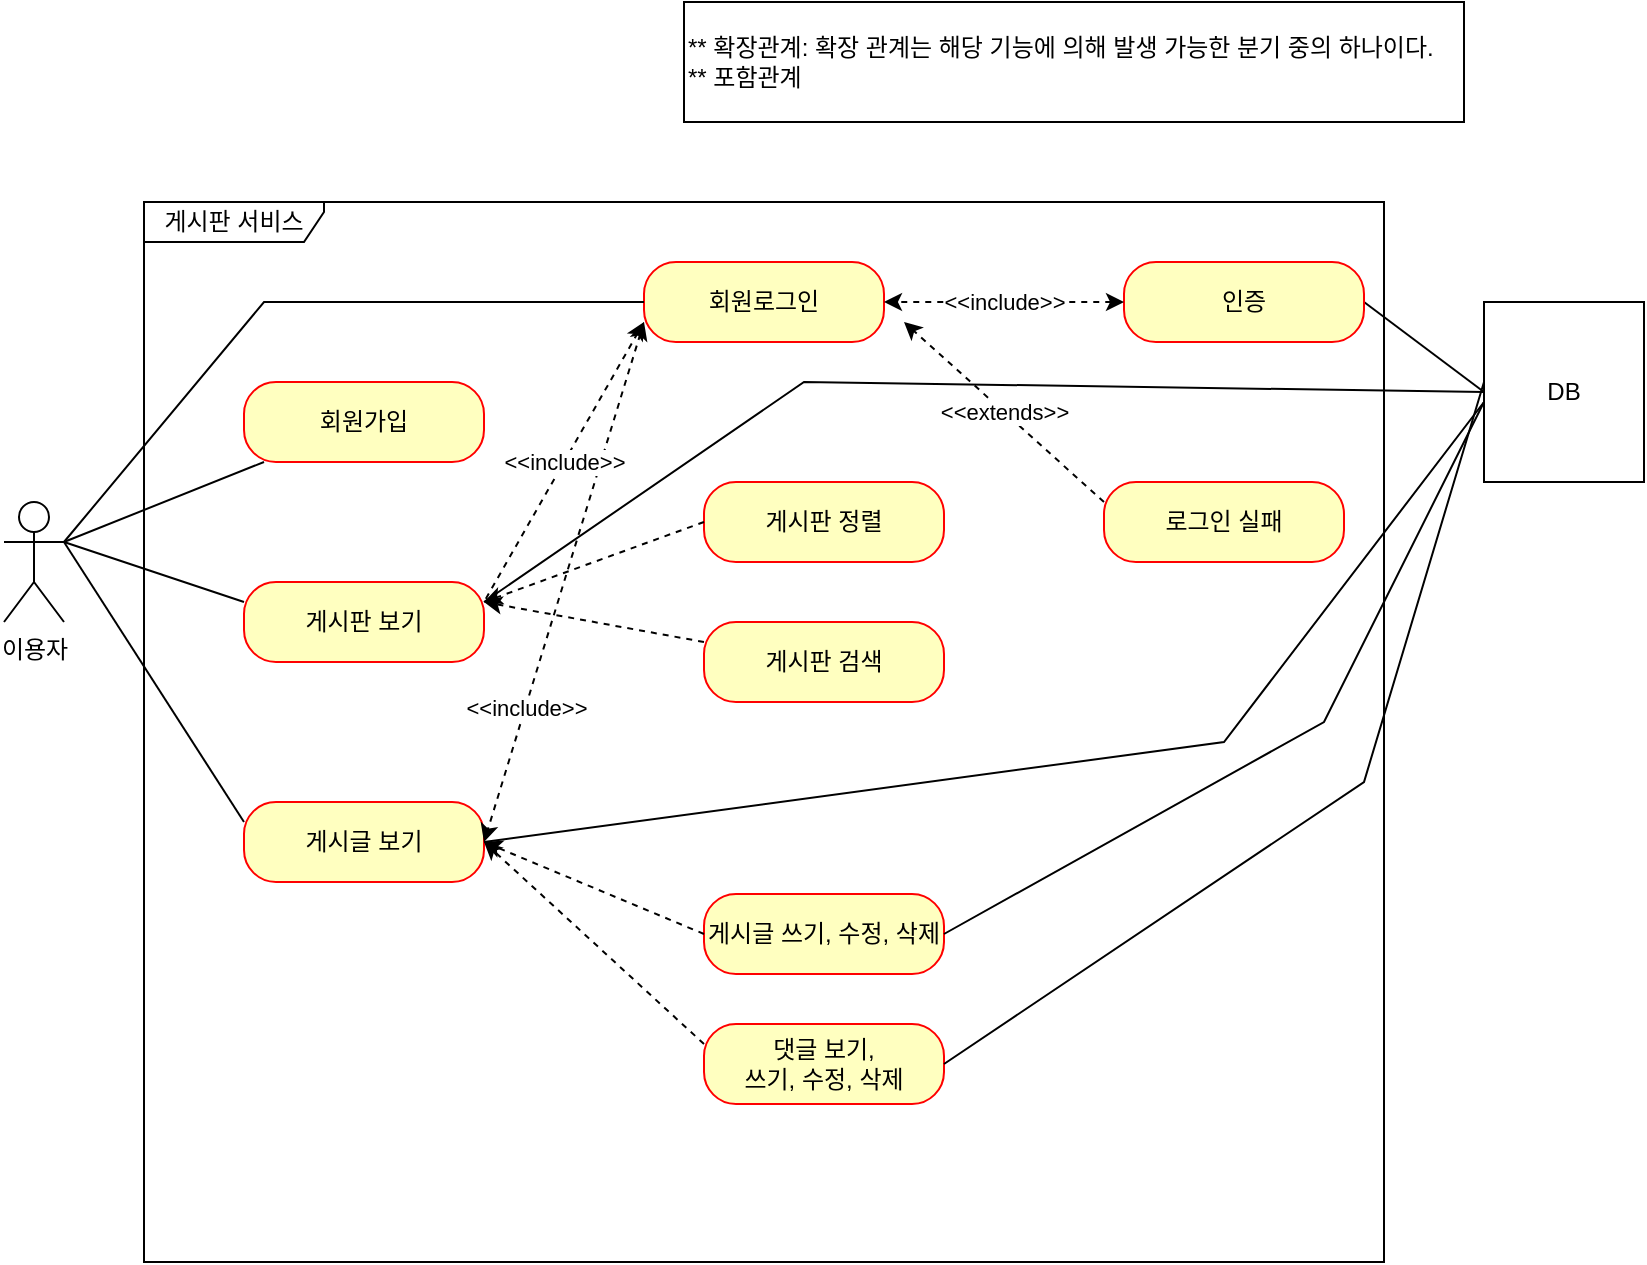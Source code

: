 <mxfile version="23.1.1" type="github">
  <diagram name="페이지-1" id="Ue3QgiZELW-bqDxXKRT1">
    <mxGraphModel dx="954" dy="1809" grid="1" gridSize="10" guides="1" tooltips="1" connect="1" arrows="1" fold="1" page="1" pageScale="1" pageWidth="827" pageHeight="1169" math="0" shadow="0">
      <root>
        <mxCell id="0" />
        <mxCell id="1" parent="0" />
        <mxCell id="ezSsMBa1WcPyir-2GSXN-1" value="이용자&lt;br&gt;" style="shape=umlActor;verticalLabelPosition=bottom;verticalAlign=top;html=1;" vertex="1" parent="1">
          <mxGeometry x="100" y="200" width="30" height="60" as="geometry" />
        </mxCell>
        <mxCell id="ezSsMBa1WcPyir-2GSXN-3" value="게시판 서비스" style="shape=umlFrame;whiteSpace=wrap;html=1;pointerEvents=0;width=90;height=20;" vertex="1" parent="1">
          <mxGeometry x="170" y="50" width="620" height="530" as="geometry" />
        </mxCell>
        <mxCell id="ezSsMBa1WcPyir-2GSXN-4" value="게시판 보기" style="rounded=1;whiteSpace=wrap;html=1;arcSize=40;fontColor=#000000;fillColor=#ffffc0;strokeColor=#ff0000;" vertex="1" parent="1">
          <mxGeometry x="220" y="240" width="120" height="40" as="geometry" />
        </mxCell>
        <mxCell id="ezSsMBa1WcPyir-2GSXN-18" style="rounded=0;orthogonalLoop=1;jettySize=auto;html=1;strokeColor=default;startArrow=none;startFill=0;endArrow=none;endFill=0;" edge="1" parent="1" source="ezSsMBa1WcPyir-2GSXN-6">
          <mxGeometry relative="1" as="geometry">
            <mxPoint x="130" y="220" as="targetPoint" />
          </mxGeometry>
        </mxCell>
        <mxCell id="ezSsMBa1WcPyir-2GSXN-6" value="회원가입" style="rounded=1;whiteSpace=wrap;html=1;arcSize=40;fontColor=#000000;fillColor=#ffffc0;strokeColor=#ff0000;" vertex="1" parent="1">
          <mxGeometry x="220" y="140" width="120" height="40" as="geometry" />
        </mxCell>
        <mxCell id="ezSsMBa1WcPyir-2GSXN-7" value="게시글 보기" style="rounded=1;whiteSpace=wrap;html=1;arcSize=40;fontColor=#000000;fillColor=#ffffc0;strokeColor=#ff0000;" vertex="1" parent="1">
          <mxGeometry x="220" y="350" width="120" height="40" as="geometry" />
        </mxCell>
        <mxCell id="ezSsMBa1WcPyir-2GSXN-10" value="회원로그인" style="rounded=1;whiteSpace=wrap;html=1;arcSize=40;fontColor=#000000;fillColor=#ffffc0;strokeColor=#ff0000;" vertex="1" parent="1">
          <mxGeometry x="420" y="80" width="120" height="40" as="geometry" />
        </mxCell>
        <mxCell id="ezSsMBa1WcPyir-2GSXN-11" value="로그인 실패" style="rounded=1;whiteSpace=wrap;html=1;arcSize=40;fontColor=#000000;fillColor=#ffffc0;strokeColor=#ff0000;" vertex="1" parent="1">
          <mxGeometry x="650" y="190" width="120" height="40" as="geometry" />
        </mxCell>
        <mxCell id="ezSsMBa1WcPyir-2GSXN-44" style="rounded=0;orthogonalLoop=1;jettySize=auto;html=1;exitX=1;exitY=0.5;exitDx=0;exitDy=0;entryX=0;entryY=0.5;entryDx=0;entryDy=0;endArrow=none;endFill=0;" edge="1" parent="1" source="ezSsMBa1WcPyir-2GSXN-12" target="ezSsMBa1WcPyir-2GSXN-41">
          <mxGeometry relative="1" as="geometry" />
        </mxCell>
        <mxCell id="ezSsMBa1WcPyir-2GSXN-12" value="인증" style="rounded=1;whiteSpace=wrap;html=1;arcSize=40;fontColor=#000000;fillColor=#ffffc0;strokeColor=#ff0000;" vertex="1" parent="1">
          <mxGeometry x="660" y="80" width="120" height="40" as="geometry" />
        </mxCell>
        <mxCell id="ezSsMBa1WcPyir-2GSXN-13" value="게시판 정렬" style="rounded=1;whiteSpace=wrap;html=1;arcSize=40;fontColor=#000000;fillColor=#ffffc0;strokeColor=#ff0000;" vertex="1" parent="1">
          <mxGeometry x="450" y="190" width="120" height="40" as="geometry" />
        </mxCell>
        <mxCell id="ezSsMBa1WcPyir-2GSXN-14" value="게시판 검색" style="rounded=1;whiteSpace=wrap;html=1;arcSize=40;fontColor=#000000;fillColor=#ffffc0;strokeColor=#ff0000;" vertex="1" parent="1">
          <mxGeometry x="450" y="260" width="120" height="40" as="geometry" />
        </mxCell>
        <mxCell id="ezSsMBa1WcPyir-2GSXN-15" value="게시글 쓰기, 수정, 삭제" style="rounded=1;whiteSpace=wrap;html=1;arcSize=40;fontColor=#000000;fillColor=#ffffc0;strokeColor=#ff0000;" vertex="1" parent="1">
          <mxGeometry x="450" y="396" width="120" height="40" as="geometry" />
        </mxCell>
        <mxCell id="ezSsMBa1WcPyir-2GSXN-16" value="댓글 보기, &lt;br&gt;쓰기, 수정, 삭제" style="rounded=1;whiteSpace=wrap;html=1;arcSize=40;fontColor=#000000;fillColor=#ffffc0;strokeColor=#ff0000;" vertex="1" parent="1">
          <mxGeometry x="450" y="461" width="120" height="40" as="geometry" />
        </mxCell>
        <mxCell id="ezSsMBa1WcPyir-2GSXN-21" style="rounded=0;orthogonalLoop=1;jettySize=auto;html=1;strokeColor=default;startArrow=none;startFill=0;endArrow=none;endFill=0;exitX=0;exitY=0.5;exitDx=0;exitDy=0;" edge="1" parent="1" source="ezSsMBa1WcPyir-2GSXN-10">
          <mxGeometry relative="1" as="geometry">
            <mxPoint x="130" y="220" as="targetPoint" />
            <mxPoint x="240" y="190" as="sourcePoint" />
            <Array as="points">
              <mxPoint x="230" y="100" />
            </Array>
          </mxGeometry>
        </mxCell>
        <mxCell id="ezSsMBa1WcPyir-2GSXN-22" style="rounded=0;orthogonalLoop=1;jettySize=auto;html=1;strokeColor=default;startArrow=none;startFill=0;endArrow=none;endFill=0;exitX=0;exitY=0.25;exitDx=0;exitDy=0;" edge="1" parent="1" source="ezSsMBa1WcPyir-2GSXN-4">
          <mxGeometry relative="1" as="geometry">
            <mxPoint x="130" y="220" as="targetPoint" />
            <mxPoint x="250" y="200" as="sourcePoint" />
          </mxGeometry>
        </mxCell>
        <mxCell id="ezSsMBa1WcPyir-2GSXN-23" style="rounded=0;orthogonalLoop=1;jettySize=auto;html=1;strokeColor=default;startArrow=none;startFill=0;endArrow=none;endFill=0;exitX=0;exitY=0.25;exitDx=0;exitDy=0;" edge="1" parent="1" source="ezSsMBa1WcPyir-2GSXN-7">
          <mxGeometry relative="1" as="geometry">
            <mxPoint x="130" y="220" as="targetPoint" />
            <mxPoint x="220" y="270" as="sourcePoint" />
          </mxGeometry>
        </mxCell>
        <mxCell id="ezSsMBa1WcPyir-2GSXN-28" value="&amp;lt;&amp;lt;include&amp;gt;&amp;gt;" style="rounded=0;orthogonalLoop=1;jettySize=auto;html=1;strokeColor=default;startArrow=classic;startFill=1;endArrow=classic;endFill=1;exitX=0;exitY=0.5;exitDx=0;exitDy=0;dashed=1;" edge="1" parent="1" source="ezSsMBa1WcPyir-2GSXN-12">
          <mxGeometry relative="1" as="geometry">
            <mxPoint x="540" y="100" as="targetPoint" />
            <mxPoint x="640" y="60" as="sourcePoint" />
          </mxGeometry>
        </mxCell>
        <mxCell id="ezSsMBa1WcPyir-2GSXN-30" value="&amp;lt;&amp;lt;extends&amp;gt;&amp;gt;" style="rounded=0;orthogonalLoop=1;jettySize=auto;html=1;strokeColor=default;startArrow=none;startFill=0;endArrow=classic;endFill=1;exitX=0;exitY=0.25;exitDx=0;exitDy=0;dashed=1;" edge="1" parent="1" source="ezSsMBa1WcPyir-2GSXN-11">
          <mxGeometry relative="1" as="geometry">
            <mxPoint x="550" y="110" as="targetPoint" />
            <mxPoint x="640" y="60" as="sourcePoint" />
          </mxGeometry>
        </mxCell>
        <mxCell id="ezSsMBa1WcPyir-2GSXN-31" value="** 확장관계: 확장 관계는 해당 기능에 의해 발생 가능한 분기 중의 하나이다.&lt;br&gt;** 포함관계" style="rounded=0;whiteSpace=wrap;html=1;align=left;" vertex="1" parent="1">
          <mxGeometry x="440" y="-50" width="390" height="60" as="geometry" />
        </mxCell>
        <mxCell id="ezSsMBa1WcPyir-2GSXN-33" style="rounded=0;orthogonalLoop=1;jettySize=auto;html=1;strokeColor=default;startArrow=classic;startFill=1;endArrow=classic;endFill=1;entryX=1;entryY=0.5;entryDx=0;entryDy=0;dashed=1;" edge="1" parent="1" target="ezSsMBa1WcPyir-2GSXN-7">
          <mxGeometry relative="1" as="geometry">
            <mxPoint x="320" y="150" as="targetPoint" />
            <mxPoint x="420" y="110" as="sourcePoint" />
          </mxGeometry>
        </mxCell>
        <mxCell id="ezSsMBa1WcPyir-2GSXN-35" value="&amp;lt;&amp;lt;include&amp;gt;&amp;gt;" style="edgeLabel;html=1;align=center;verticalAlign=middle;resizable=0;points=[];" vertex="1" connectable="0" parent="ezSsMBa1WcPyir-2GSXN-33">
          <mxGeometry x="0.484" relative="1" as="geometry">
            <mxPoint as="offset" />
          </mxGeometry>
        </mxCell>
        <mxCell id="ezSsMBa1WcPyir-2GSXN-34" value="&amp;lt;&amp;lt;include&amp;gt;&amp;gt;" style="rounded=0;orthogonalLoop=1;jettySize=auto;html=1;strokeColor=default;startArrow=classic;startFill=1;endArrow=none;endFill=0;entryX=1;entryY=0.25;entryDx=0;entryDy=0;exitX=0;exitY=0.75;exitDx=0;exitDy=0;dashed=1;" edge="1" parent="1" source="ezSsMBa1WcPyir-2GSXN-10" target="ezSsMBa1WcPyir-2GSXN-4">
          <mxGeometry relative="1" as="geometry">
            <mxPoint x="340" y="160" as="targetPoint" />
            <mxPoint x="440" y="120" as="sourcePoint" />
          </mxGeometry>
        </mxCell>
        <mxCell id="ezSsMBa1WcPyir-2GSXN-36" style="rounded=0;orthogonalLoop=1;jettySize=auto;html=1;strokeColor=default;startArrow=none;startFill=0;endArrow=classic;endFill=1;dashed=1;" edge="1" parent="1">
          <mxGeometry relative="1" as="geometry">
            <mxPoint x="340" y="250" as="targetPoint" />
            <mxPoint x="450" y="210" as="sourcePoint" />
          </mxGeometry>
        </mxCell>
        <mxCell id="ezSsMBa1WcPyir-2GSXN-37" style="rounded=0;orthogonalLoop=1;jettySize=auto;html=1;strokeColor=default;startArrow=none;startFill=0;endArrow=classic;endFill=1;exitX=0;exitY=0.5;exitDx=0;exitDy=0;dashed=1;" edge="1" parent="1">
          <mxGeometry relative="1" as="geometry">
            <mxPoint x="340" y="250" as="targetPoint" />
            <mxPoint x="450" y="270" as="sourcePoint" />
          </mxGeometry>
        </mxCell>
        <mxCell id="ezSsMBa1WcPyir-2GSXN-39" style="rounded=0;orthogonalLoop=1;jettySize=auto;html=1;strokeColor=default;startArrow=none;startFill=0;endArrow=classic;endFill=1;exitX=0;exitY=0.5;exitDx=0;exitDy=0;dashed=1;" edge="1" parent="1" source="ezSsMBa1WcPyir-2GSXN-15">
          <mxGeometry relative="1" as="geometry">
            <mxPoint x="340" y="370" as="targetPoint" />
            <mxPoint x="440" y="330" as="sourcePoint" />
          </mxGeometry>
        </mxCell>
        <mxCell id="ezSsMBa1WcPyir-2GSXN-40" style="rounded=0;orthogonalLoop=1;jettySize=auto;html=1;strokeColor=default;startArrow=none;startFill=0;endArrow=classic;endFill=1;dashed=1;exitX=0;exitY=0.25;exitDx=0;exitDy=0;" edge="1" parent="1" source="ezSsMBa1WcPyir-2GSXN-16">
          <mxGeometry relative="1" as="geometry">
            <mxPoint x="340" y="370" as="targetPoint" />
            <mxPoint x="450" y="420" as="sourcePoint" />
          </mxGeometry>
        </mxCell>
        <mxCell id="ezSsMBa1WcPyir-2GSXN-41" value="DB" style="html=1;dropTarget=0;whiteSpace=wrap;" vertex="1" parent="1">
          <mxGeometry x="840" y="100" width="80" height="90" as="geometry" />
        </mxCell>
        <mxCell id="ezSsMBa1WcPyir-2GSXN-45" style="rounded=0;orthogonalLoop=1;jettySize=auto;html=1;endArrow=none;endFill=0;" edge="1" parent="1">
          <mxGeometry relative="1" as="geometry">
            <mxPoint x="340" y="370" as="sourcePoint" />
            <mxPoint x="840" y="150" as="targetPoint" />
            <Array as="points">
              <mxPoint x="710" y="320" />
            </Array>
          </mxGeometry>
        </mxCell>
        <mxCell id="ezSsMBa1WcPyir-2GSXN-46" style="rounded=0;orthogonalLoop=1;jettySize=auto;html=1;entryX=0;entryY=0.5;entryDx=0;entryDy=0;endArrow=none;endFill=0;" edge="1" parent="1" target="ezSsMBa1WcPyir-2GSXN-41">
          <mxGeometry relative="1" as="geometry">
            <mxPoint x="340" y="250" as="sourcePoint" />
            <mxPoint x="860" y="165" as="targetPoint" />
            <Array as="points">
              <mxPoint x="500" y="140" />
            </Array>
          </mxGeometry>
        </mxCell>
        <mxCell id="ezSsMBa1WcPyir-2GSXN-47" style="rounded=0;orthogonalLoop=1;jettySize=auto;html=1;entryX=1;entryY=0.5;entryDx=0;entryDy=0;endArrow=none;endFill=0;" edge="1" parent="1" target="ezSsMBa1WcPyir-2GSXN-15">
          <mxGeometry relative="1" as="geometry">
            <mxPoint x="840" y="150" as="sourcePoint" />
            <mxPoint x="870" y="175" as="targetPoint" />
            <Array as="points">
              <mxPoint x="760" y="310" />
            </Array>
          </mxGeometry>
        </mxCell>
        <mxCell id="ezSsMBa1WcPyir-2GSXN-48" style="rounded=0;orthogonalLoop=1;jettySize=auto;html=1;exitX=0;exitY=0.444;exitDx=0;exitDy=0;entryX=1;entryY=0.5;entryDx=0;entryDy=0;endArrow=none;endFill=0;exitPerimeter=0;" edge="1" parent="1" source="ezSsMBa1WcPyir-2GSXN-41" target="ezSsMBa1WcPyir-2GSXN-16">
          <mxGeometry relative="1" as="geometry">
            <mxPoint x="820" y="140" as="sourcePoint" />
            <mxPoint x="880" y="185" as="targetPoint" />
            <Array as="points">
              <mxPoint x="780" y="340" />
            </Array>
          </mxGeometry>
        </mxCell>
      </root>
    </mxGraphModel>
  </diagram>
</mxfile>
